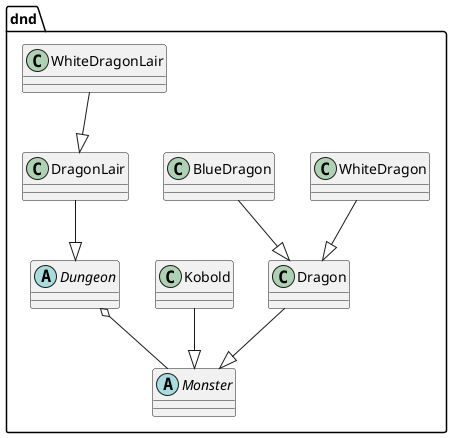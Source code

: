 @startuml 

package dnd
{
    abstract class Dungeon
    abstract class Monster

    Dragon --|> Monster
    WhiteDragon --|> Dragon
    BlueDragon --|> Dragon
    Kobold --|> Monster

    DragonLair --|> Dungeon
    WhiteDragonLair --|> DragonLair

    Dungeon o-- Monster
}

@enduml

